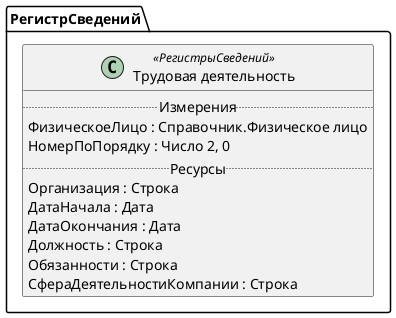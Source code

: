 ﻿@startuml ТрудоваяДеятельностьФизическихЛиц
'!include templates.wsd
'..\include templates.wsd
class РегистрСведений.ТрудоваяДеятельностьФизическихЛиц as "Трудовая деятельность" <<РегистрыСведений>>
{
..Измерения..
ФизическоеЛицо : Справочник.Физическое лицо
НомерПоПорядку : Число 2, 0
..Ресурсы..
Организация : Строка
ДатаНачала : Дата
ДатаОкончания : Дата
Должность : Строка
Обязанности : Строка
СфераДеятельностиКомпании : Строка
}
@enduml
